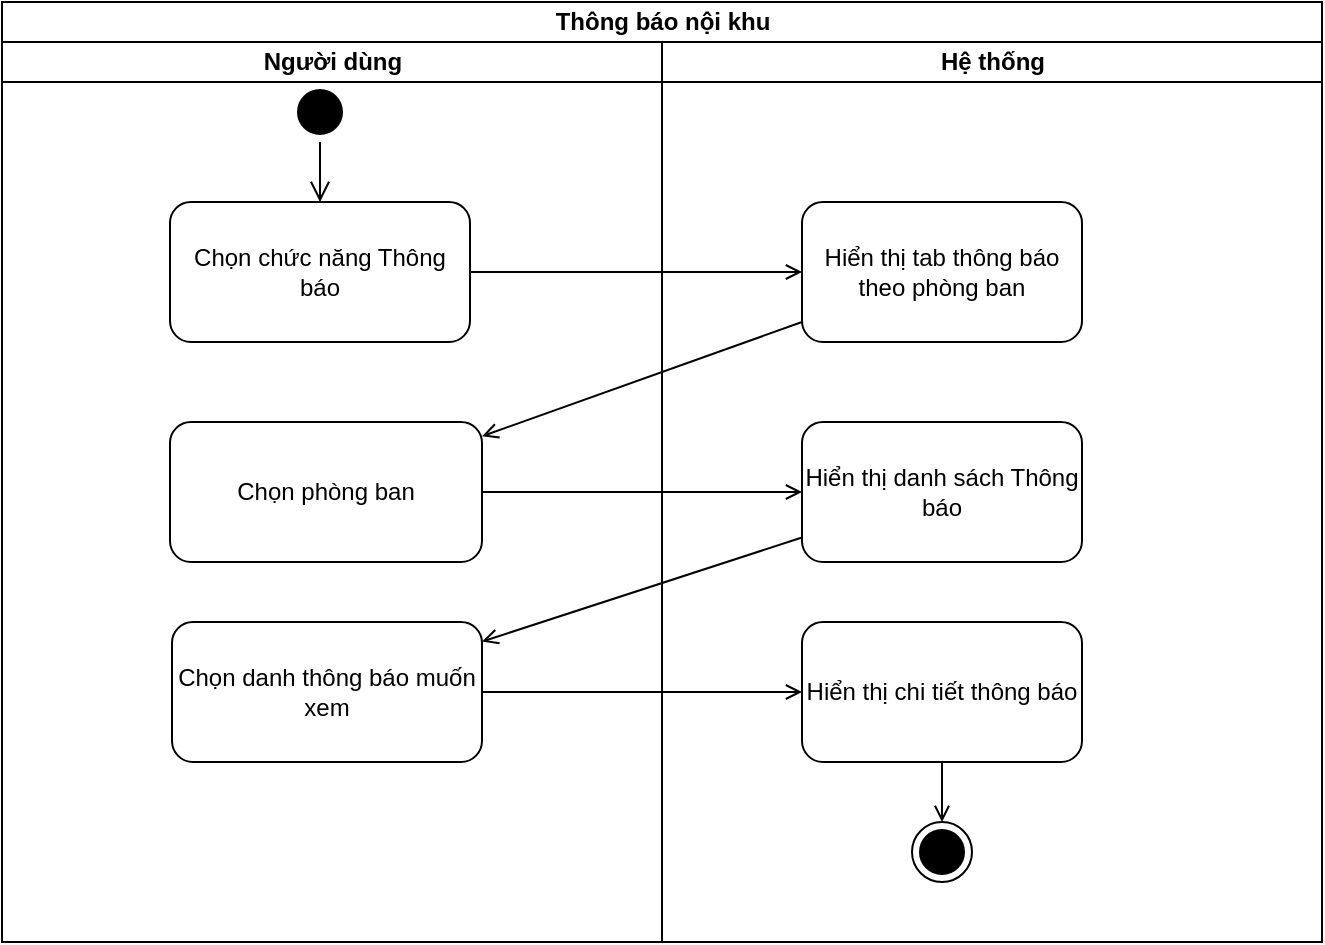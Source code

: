 <mxfile version="21.0.2" type="github" pages="2">
  <diagram name="Xem thông báo nội khu" id="NvIQ3Db_lpK5Fd7nzTep">
    <mxGraphModel dx="1050" dy="581" grid="1" gridSize="10" guides="1" tooltips="1" connect="1" arrows="1" fold="1" page="1" pageScale="1" pageWidth="827" pageHeight="1169" math="0" shadow="0">
      <root>
        <mxCell id="0" />
        <mxCell id="1" parent="0" />
        <mxCell id="0CK30PYtFb3W8ryfQRUf-1" value="Thông báo nội khu" style="swimlane;childLayout=stackLayout;resizeParent=1;resizeParentMax=0;startSize=20;html=1;" parent="1" vertex="1">
          <mxGeometry x="180.0" y="90" width="660" height="470" as="geometry" />
        </mxCell>
        <mxCell id="0CK30PYtFb3W8ryfQRUf-2" value="Người dùng" style="swimlane;startSize=20;html=1;" parent="0CK30PYtFb3W8ryfQRUf-1" vertex="1">
          <mxGeometry y="20" width="330" height="450" as="geometry" />
        </mxCell>
        <mxCell id="0CK30PYtFb3W8ryfQRUf-5" value="" style="ellipse;html=1;shape=startState;fillColor=#000000;strokeColor=#000000;" parent="0CK30PYtFb3W8ryfQRUf-2" vertex="1">
          <mxGeometry x="144.0" y="20" width="30" height="30" as="geometry" />
        </mxCell>
        <mxCell id="0CK30PYtFb3W8ryfQRUf-6" value="" style="edgeStyle=orthogonalEdgeStyle;html=1;verticalAlign=bottom;endArrow=open;endSize=8;strokeColor=#000000;rounded=0;" parent="0CK30PYtFb3W8ryfQRUf-2" source="0CK30PYtFb3W8ryfQRUf-5" target="0CK30PYtFb3W8ryfQRUf-7" edge="1">
          <mxGeometry relative="1" as="geometry">
            <mxPoint x="80.0" y="110" as="targetPoint" />
          </mxGeometry>
        </mxCell>
        <mxCell id="0CK30PYtFb3W8ryfQRUf-7" value="Chọn chức năng Thông báo" style="rounded=1;whiteSpace=wrap;html=1;strokeColor=#000000;" parent="0CK30PYtFb3W8ryfQRUf-2" vertex="1">
          <mxGeometry x="84" y="80" width="150" height="70" as="geometry" />
        </mxCell>
        <mxCell id="0CK30PYtFb3W8ryfQRUf-10" value="Chọn phòng ban" style="rounded=1;whiteSpace=wrap;html=1;strokeColor=#000000;" parent="0CK30PYtFb3W8ryfQRUf-2" vertex="1">
          <mxGeometry x="84" y="190" width="156" height="70" as="geometry" />
        </mxCell>
        <mxCell id="0CK30PYtFb3W8ryfQRUf-14" value="Chọn danh thông báo muốn xem" style="rounded=1;whiteSpace=wrap;html=1;strokeColor=#000000;" parent="0CK30PYtFb3W8ryfQRUf-2" vertex="1">
          <mxGeometry x="85" y="290" width="155" height="70" as="geometry" />
        </mxCell>
        <mxCell id="0CK30PYtFb3W8ryfQRUf-9" style="edgeStyle=orthogonalEdgeStyle;rounded=0;orthogonalLoop=1;jettySize=auto;html=1;strokeColor=#000000;endArrow=open;endFill=0;" parent="0CK30PYtFb3W8ryfQRUf-1" source="0CK30PYtFb3W8ryfQRUf-7" target="0CK30PYtFb3W8ryfQRUf-8" edge="1">
          <mxGeometry relative="1" as="geometry" />
        </mxCell>
        <mxCell id="0CK30PYtFb3W8ryfQRUf-11" style="rounded=0;orthogonalLoop=1;jettySize=auto;html=1;strokeColor=#000000;endArrow=open;endFill=0;" parent="0CK30PYtFb3W8ryfQRUf-1" source="0CK30PYtFb3W8ryfQRUf-8" target="0CK30PYtFb3W8ryfQRUf-10" edge="1">
          <mxGeometry relative="1" as="geometry" />
        </mxCell>
        <mxCell id="0CK30PYtFb3W8ryfQRUf-13" style="edgeStyle=none;rounded=0;orthogonalLoop=1;jettySize=auto;html=1;strokeColor=#000000;endArrow=open;endFill=0;" parent="0CK30PYtFb3W8ryfQRUf-1" source="0CK30PYtFb3W8ryfQRUf-10" target="0CK30PYtFb3W8ryfQRUf-12" edge="1">
          <mxGeometry relative="1" as="geometry" />
        </mxCell>
        <mxCell id="0CK30PYtFb3W8ryfQRUf-15" style="edgeStyle=none;rounded=0;orthogonalLoop=1;jettySize=auto;html=1;strokeColor=#000000;endArrow=open;endFill=0;" parent="0CK30PYtFb3W8ryfQRUf-1" source="0CK30PYtFb3W8ryfQRUf-12" target="0CK30PYtFb3W8ryfQRUf-14" edge="1">
          <mxGeometry relative="1" as="geometry" />
        </mxCell>
        <mxCell id="0CK30PYtFb3W8ryfQRUf-17" style="edgeStyle=none;rounded=0;orthogonalLoop=1;jettySize=auto;html=1;strokeColor=#000000;endArrow=open;endFill=0;" parent="0CK30PYtFb3W8ryfQRUf-1" source="0CK30PYtFb3W8ryfQRUf-14" target="0CK30PYtFb3W8ryfQRUf-16" edge="1">
          <mxGeometry relative="1" as="geometry" />
        </mxCell>
        <mxCell id="0CK30PYtFb3W8ryfQRUf-3" value="Hệ thống" style="swimlane;startSize=20;html=1;" parent="0CK30PYtFb3W8ryfQRUf-1" vertex="1">
          <mxGeometry x="330" y="20" width="330" height="450" as="geometry" />
        </mxCell>
        <mxCell id="0CK30PYtFb3W8ryfQRUf-8" value="Hiển thị tab thông báo theo phòng ban" style="rounded=1;whiteSpace=wrap;html=1;strokeColor=#000000;" parent="0CK30PYtFb3W8ryfQRUf-3" vertex="1">
          <mxGeometry x="70" y="80" width="140" height="70" as="geometry" />
        </mxCell>
        <mxCell id="0CK30PYtFb3W8ryfQRUf-12" value="Hiển thị danh sách Thông báo" style="rounded=1;whiteSpace=wrap;html=1;strokeColor=#000000;" parent="0CK30PYtFb3W8ryfQRUf-3" vertex="1">
          <mxGeometry x="70" y="190" width="140" height="70" as="geometry" />
        </mxCell>
        <mxCell id="0CK30PYtFb3W8ryfQRUf-19" style="edgeStyle=none;rounded=0;orthogonalLoop=1;jettySize=auto;html=1;strokeColor=#000000;entryX=0.5;entryY=0;entryDx=0;entryDy=0;endArrow=open;endFill=0;" parent="0CK30PYtFb3W8ryfQRUf-3" source="0CK30PYtFb3W8ryfQRUf-16" target="0CK30PYtFb3W8ryfQRUf-18" edge="1">
          <mxGeometry relative="1" as="geometry">
            <mxPoint x="105.0" y="380" as="targetPoint" />
          </mxGeometry>
        </mxCell>
        <mxCell id="0CK30PYtFb3W8ryfQRUf-16" value="Hiển thị chi tiết thông báo" style="rounded=1;whiteSpace=wrap;html=1;strokeColor=#000000;" parent="0CK30PYtFb3W8ryfQRUf-3" vertex="1">
          <mxGeometry x="70" y="290" width="140" height="70" as="geometry" />
        </mxCell>
        <mxCell id="0CK30PYtFb3W8ryfQRUf-18" value="" style="ellipse;html=1;shape=endState;fillColor=#000000;strokeColor=#000000;" parent="0CK30PYtFb3W8ryfQRUf-3" vertex="1">
          <mxGeometry x="125.0" y="390" width="30" height="30" as="geometry" />
        </mxCell>
      </root>
    </mxGraphModel>
  </diagram>
  <diagram id="ChX-Vm1_GfWW2sgzj1CW" name="Page-2">
    <mxGraphModel dx="1050" dy="581" grid="1" gridSize="10" guides="1" tooltips="1" connect="1" arrows="1" fold="1" page="1" pageScale="1" pageWidth="827" pageHeight="1169" math="0" shadow="0">
      <root>
        <mxCell id="0" />
        <mxCell id="1" parent="0" />
        <mxCell id="tF308L2SDR7X4lfm93dP-1" value="Bình luận" style="swimlane;childLayout=stackLayout;resizeParent=1;resizeParentMax=0;startSize=20;html=1;strokeColor=#000000;fontSize=15;" parent="1" vertex="1">
          <mxGeometry x="220" y="60" width="700" height="530" as="geometry" />
        </mxCell>
        <mxCell id="tF308L2SDR7X4lfm93dP-2" value="user" style="swimlane;startSize=20;html=1;strokeColor=#000000;fontSize=15;" parent="tF308L2SDR7X4lfm93dP-1" vertex="1">
          <mxGeometry y="20" width="330" height="510" as="geometry" />
        </mxCell>
        <mxCell id="tF308L2SDR7X4lfm93dP-5" value="" style="ellipse;html=1;shape=startState;fillColor=#000000;strokeColor=#000000;fontSize=15;" parent="tF308L2SDR7X4lfm93dP-2" vertex="1">
          <mxGeometry x="110" y="29.5" width="30" height="30" as="geometry" />
        </mxCell>
        <mxCell id="tF308L2SDR7X4lfm93dP-6" value="" style="edgeStyle=orthogonalEdgeStyle;html=1;verticalAlign=bottom;endArrow=open;endSize=8;strokeColor=#000000;rounded=0;entryX=0.5;entryY=0;entryDx=0;entryDy=0;fontSize=15;" parent="tF308L2SDR7X4lfm93dP-2" source="tF308L2SDR7X4lfm93dP-5" target="tF308L2SDR7X4lfm93dP-7" edge="1">
          <mxGeometry relative="1" as="geometry">
            <mxPoint x="90" y="119.5" as="targetPoint" />
          </mxGeometry>
        </mxCell>
        <mxCell id="tF308L2SDR7X4lfm93dP-7" value="Xem Thông báo" style="rounded=1;whiteSpace=wrap;html=1;strokeColor=#000000;fontSize=15;" parent="tF308L2SDR7X4lfm93dP-2" vertex="1">
          <mxGeometry x="50" y="84.25" width="150" height="70.5" as="geometry" />
        </mxCell>
        <mxCell id="tF308L2SDR7X4lfm93dP-10" value="Viết bình luận" style="rounded=1;whiteSpace=wrap;html=1;strokeColor=#000000;fontSize=15;" parent="tF308L2SDR7X4lfm93dP-2" vertex="1">
          <mxGeometry x="65" y="199.5" width="120" height="60" as="geometry" />
        </mxCell>
        <mxCell id="tF308L2SDR7X4lfm93dP-9" value="" style="edgeStyle=none;rounded=0;orthogonalLoop=1;jettySize=auto;html=1;strokeColor=#000000;fontSize=15;endArrow=open;endFill=0;" parent="tF308L2SDR7X4lfm93dP-1" source="tF308L2SDR7X4lfm93dP-7" target="tF308L2SDR7X4lfm93dP-8" edge="1">
          <mxGeometry relative="1" as="geometry" />
        </mxCell>
        <mxCell id="tF308L2SDR7X4lfm93dP-11" style="edgeStyle=none;rounded=0;orthogonalLoop=1;jettySize=auto;html=1;strokeColor=#000000;fontSize=15;endArrow=open;endFill=0;" parent="tF308L2SDR7X4lfm93dP-1" source="tF308L2SDR7X4lfm93dP-8" target="tF308L2SDR7X4lfm93dP-10" edge="1">
          <mxGeometry relative="1" as="geometry" />
        </mxCell>
        <mxCell id="tF308L2SDR7X4lfm93dP-13" style="edgeStyle=none;rounded=0;orthogonalLoop=1;jettySize=auto;html=1;strokeColor=#000000;fontSize=15;endArrow=open;endFill=0;" parent="tF308L2SDR7X4lfm93dP-1" source="tF308L2SDR7X4lfm93dP-10" target="tF308L2SDR7X4lfm93dP-12" edge="1">
          <mxGeometry relative="1" as="geometry" />
        </mxCell>
        <mxCell id="tF308L2SDR7X4lfm93dP-19" style="edgeStyle=orthogonalEdgeStyle;rounded=0;orthogonalLoop=1;jettySize=auto;html=1;entryX=0.5;entryY=1;entryDx=0;entryDy=0;strokeColor=#000000;fontSize=15;endArrow=open;endFill=0;" parent="tF308L2SDR7X4lfm93dP-1" source="tF308L2SDR7X4lfm93dP-18" target="tF308L2SDR7X4lfm93dP-10" edge="1">
          <mxGeometry relative="1" as="geometry" />
        </mxCell>
        <mxCell id="tF308L2SDR7X4lfm93dP-3" value="Hệ thống" style="swimlane;startSize=20;html=1;strokeColor=#000000;fontSize=15;" parent="tF308L2SDR7X4lfm93dP-1" vertex="1">
          <mxGeometry x="330" y="20" width="370" height="510" as="geometry" />
        </mxCell>
        <mxCell id="tF308L2SDR7X4lfm93dP-8" value="Hiển thị thông báo, danh sách bình luận" style="rounded=1;whiteSpace=wrap;html=1;strokeColor=#000000;fontSize=15;" parent="tF308L2SDR7X4lfm93dP-3" vertex="1">
          <mxGeometry x="105" y="79.75" width="160" height="79.5" as="geometry" />
        </mxCell>
        <mxCell id="tF308L2SDR7X4lfm93dP-15" value="" style="edgeStyle=none;rounded=0;orthogonalLoop=1;jettySize=auto;html=1;strokeColor=#000000;fontSize=15;endArrow=open;endFill=0;" parent="tF308L2SDR7X4lfm93dP-3" source="tF308L2SDR7X4lfm93dP-12" target="tF308L2SDR7X4lfm93dP-14" edge="1">
          <mxGeometry relative="1" as="geometry" />
        </mxCell>
        <mxCell id="tF308L2SDR7X4lfm93dP-12" value="Kiểm tra từ khóa nhạy cảm" style="rounded=1;whiteSpace=wrap;html=1;strokeColor=#000000;fontSize=15;" parent="tF308L2SDR7X4lfm93dP-3" vertex="1">
          <mxGeometry x="105" y="194.25" width="160" height="70.5" as="geometry" />
        </mxCell>
        <mxCell id="tF308L2SDR7X4lfm93dP-17" style="edgeStyle=none;rounded=0;orthogonalLoop=1;jettySize=auto;html=1;strokeColor=#000000;fontSize=15;endArrow=open;endFill=0;" parent="tF308L2SDR7X4lfm93dP-3" source="tF308L2SDR7X4lfm93dP-14" target="tF308L2SDR7X4lfm93dP-18" edge="1">
          <mxGeometry relative="1" as="geometry">
            <mxPoint x="71.765" y="411.853" as="targetPoint" />
          </mxGeometry>
        </mxCell>
        <mxCell id="tRa4V5CMUoQEX1yBuMlI-1" style="edgeStyle=orthogonalEdgeStyle;rounded=0;orthogonalLoop=1;jettySize=auto;html=1;entryX=0.5;entryY=0;entryDx=0;entryDy=0;endArrow=open;endFill=0;" edge="1" parent="tF308L2SDR7X4lfm93dP-3" source="tF308L2SDR7X4lfm93dP-14" target="tF308L2SDR7X4lfm93dP-20">
          <mxGeometry relative="1" as="geometry" />
        </mxCell>
        <mxCell id="tF308L2SDR7X4lfm93dP-14" value="" style="rhombus;whiteSpace=wrap;html=1;strokeColor=#000000;rounded=1;fontSize=15;" parent="tF308L2SDR7X4lfm93dP-3" vertex="1">
          <mxGeometry x="145" y="299.5" width="80" height="50" as="geometry" />
        </mxCell>
        <mxCell id="tF308L2SDR7X4lfm93dP-18" value="Báo lỗi" style="rounded=1;whiteSpace=wrap;html=1;strokeColor=#000000;fontSize=15;" parent="tF308L2SDR7X4lfm93dP-3" vertex="1">
          <mxGeometry x="20" y="409.5" width="110" height="40.5" as="geometry" />
        </mxCell>
        <mxCell id="tF308L2SDR7X4lfm93dP-23" style="edgeStyle=orthogonalEdgeStyle;rounded=0;orthogonalLoop=1;jettySize=auto;html=1;strokeColor=#000000;fontSize=15;endArrow=open;endFill=0;" parent="tF308L2SDR7X4lfm93dP-3" source="tF308L2SDR7X4lfm93dP-20" target="tF308L2SDR7X4lfm93dP-22" edge="1">
          <mxGeometry relative="1" as="geometry" />
        </mxCell>
        <mxCell id="tF308L2SDR7X4lfm93dP-20" value="Lưu bình luận và hiển thị kết quả" style="whiteSpace=wrap;html=1;strokeColor=#000000;rounded=1;fontSize=15;" parent="tF308L2SDR7X4lfm93dP-3" vertex="1">
          <mxGeometry x="225" y="390" width="105" height="59.5" as="geometry" />
        </mxCell>
        <mxCell id="tF308L2SDR7X4lfm93dP-22" value="" style="ellipse;html=1;shape=endState;fillColor=#000000;strokeColor=#000000;fontSize=15;" parent="tF308L2SDR7X4lfm93dP-3" vertex="1">
          <mxGeometry x="262.5" y="474.5" width="30" height="30" as="geometry" />
        </mxCell>
        <mxCell id="tF308L2SDR7X4lfm93dP-25" value="Chứa" style="text;html=1;align=center;verticalAlign=middle;resizable=0;points=[];autosize=1;strokeColor=none;fillColor=none;fontSize=15;" parent="tF308L2SDR7X4lfm93dP-3" vertex="1">
          <mxGeometry x="30" y="349.5" width="60" height="30" as="geometry" />
        </mxCell>
        <mxCell id="L_JTSljsWi7EY0TwOmdB-1" style="edgeStyle=orthogonalEdgeStyle;rounded=0;orthogonalLoop=1;jettySize=auto;html=1;exitX=0.5;exitY=1;exitDx=0;exitDy=0;fontSize=15;" edge="1" parent="tF308L2SDR7X4lfm93dP-3" source="tF308L2SDR7X4lfm93dP-22" target="tF308L2SDR7X4lfm93dP-22">
          <mxGeometry relative="1" as="geometry" />
        </mxCell>
        <mxCell id="tRa4V5CMUoQEX1yBuMlI-2" value="Không chứa" style="text;html=1;align=center;verticalAlign=middle;resizable=0;points=[];autosize=1;strokeColor=none;fillColor=none;" vertex="1" parent="1">
          <mxGeometry x="755" y="415" width="90" height="30" as="geometry" />
        </mxCell>
      </root>
    </mxGraphModel>
  </diagram>
</mxfile>
